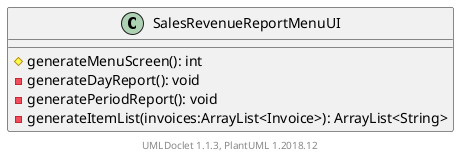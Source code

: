 @startuml

    class SalesRevenueReportMenuUI [[../sg/edu/ntu/scse/cz2002/ui/SalesRevenueReportMenuUI.html]] {
        #generateMenuScreen(): int
        -generateDayReport(): void
        -generatePeriodReport(): void
        -generateItemList(invoices:ArrayList<Invoice>): ArrayList<String>
    }


    center footer UMLDoclet 1.1.3, PlantUML 1.2018.12
@enduml
